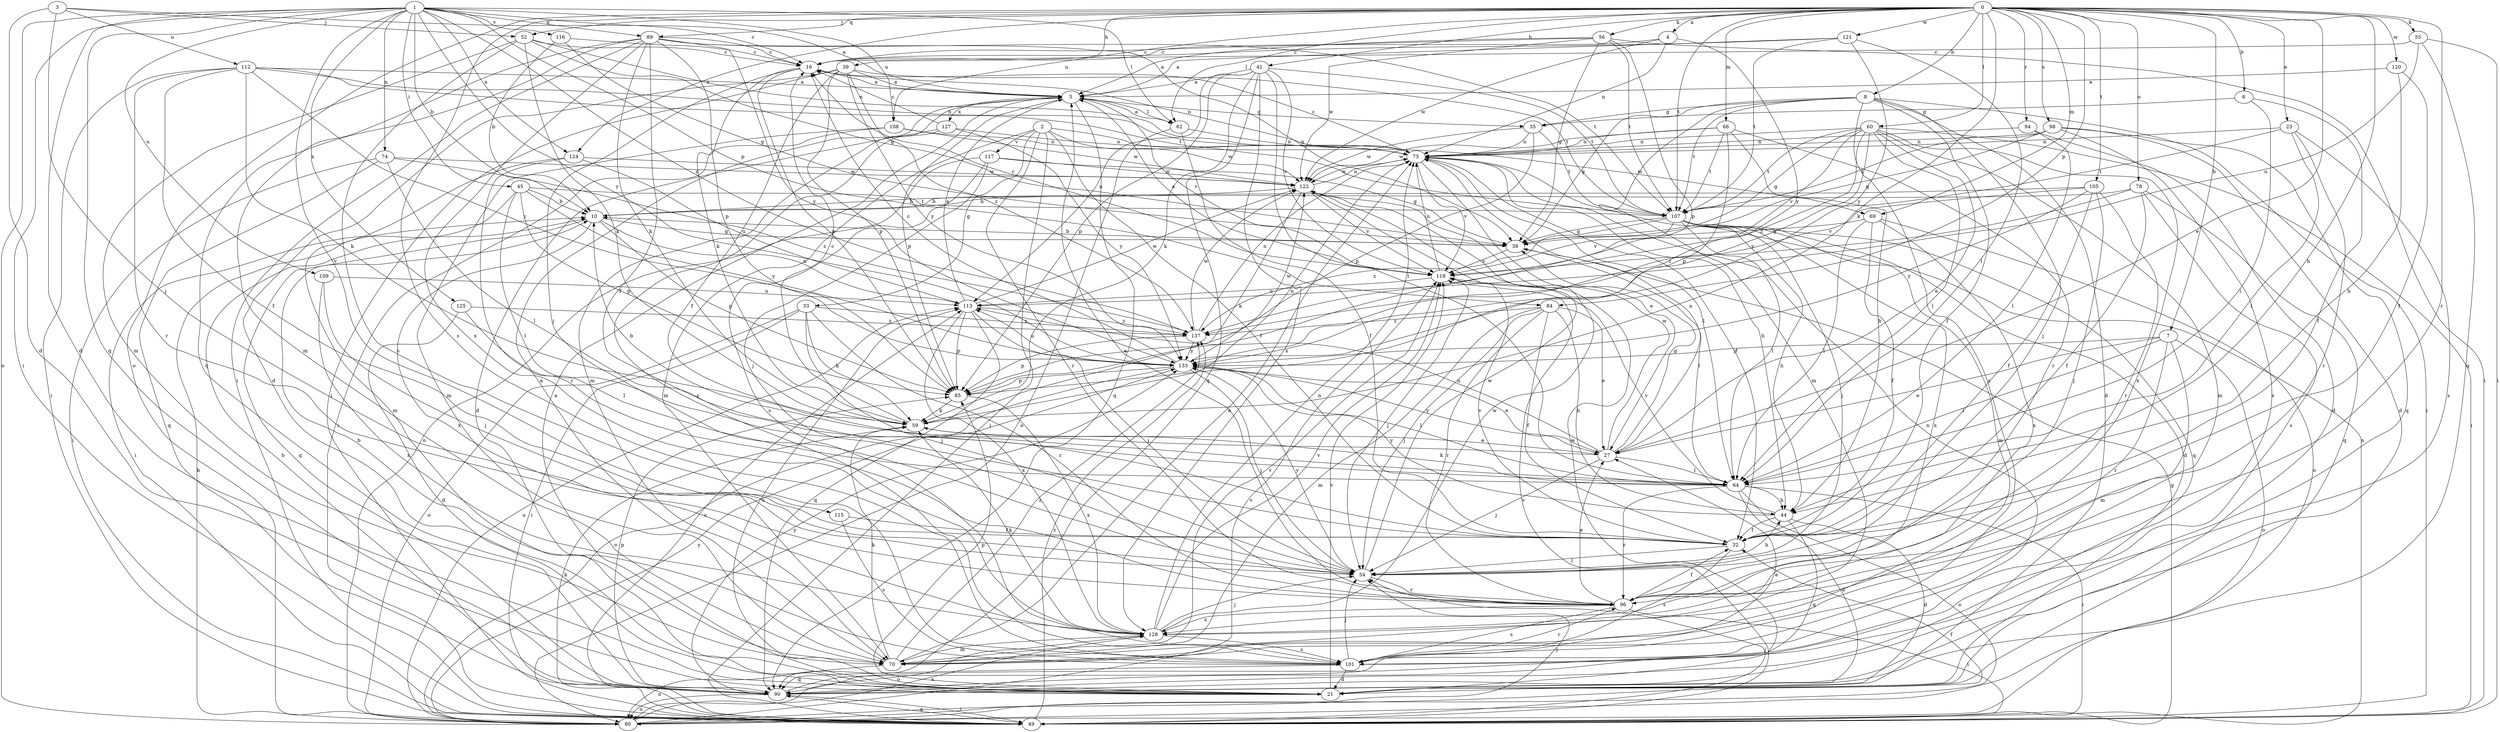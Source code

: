 strict digraph  {
0;
1;
2;
3;
4;
5;
6;
7;
8;
10;
16;
21;
23;
27;
32;
33;
35;
38;
39;
41;
44;
45;
49;
52;
54;
55;
56;
59;
60;
62;
64;
66;
69;
70;
74;
75;
78;
80;
84;
85;
89;
90;
94;
96;
98;
101;
105;
107;
108;
109;
112;
113;
115;
116;
117;
118;
120;
121;
122;
124;
125;
127;
128;
133;
137;
0 -> 4  [label=a];
0 -> 6  [label=b];
0 -> 7  [label=b];
0 -> 8  [label=b];
0 -> 23  [label=e];
0 -> 27  [label=e];
0 -> 39  [label=h];
0 -> 41  [label=h];
0 -> 44  [label=h];
0 -> 52  [label=j];
0 -> 55  [label=k];
0 -> 56  [label=k];
0 -> 59  [label=k];
0 -> 60  [label=l];
0 -> 62  [label=l];
0 -> 66  [label=m];
0 -> 69  [label=m];
0 -> 78  [label=o];
0 -> 80  [label=o];
0 -> 84  [label=p];
0 -> 89  [label=q];
0 -> 94  [label=r];
0 -> 96  [label=r];
0 -> 98  [label=s];
0 -> 101  [label=s];
0 -> 105  [label=t];
0 -> 107  [label=t];
0 -> 108  [label=u];
0 -> 120  [label=w];
0 -> 121  [label=w];
0 -> 124  [label=x];
1 -> 10  [label=b];
1 -> 16  [label=c];
1 -> 21  [label=d];
1 -> 45  [label=i];
1 -> 49  [label=i];
1 -> 62  [label=l];
1 -> 74  [label=n];
1 -> 80  [label=o];
1 -> 84  [label=p];
1 -> 89  [label=q];
1 -> 90  [label=q];
1 -> 108  [label=u];
1 -> 109  [label=u];
1 -> 115  [label=v];
1 -> 116  [label=v];
1 -> 124  [label=x];
1 -> 125  [label=x];
1 -> 133  [label=y];
1 -> 137  [label=z];
2 -> 32  [label=f];
2 -> 33  [label=g];
2 -> 49  [label=i];
2 -> 69  [label=m];
2 -> 70  [label=m];
2 -> 96  [label=r];
2 -> 117  [label=v];
2 -> 122  [label=w];
3 -> 5  [label=a];
3 -> 21  [label=d];
3 -> 52  [label=j];
3 -> 54  [label=j];
3 -> 112  [label=u];
4 -> 16  [label=c];
4 -> 75  [label=n];
4 -> 122  [label=w];
4 -> 133  [label=y];
5 -> 35  [label=g];
5 -> 62  [label=l];
5 -> 70  [label=m];
5 -> 85  [label=p];
5 -> 90  [label=q];
5 -> 118  [label=v];
5 -> 127  [label=x];
6 -> 32  [label=f];
6 -> 35  [label=g];
6 -> 64  [label=l];
7 -> 27  [label=e];
7 -> 64  [label=l];
7 -> 70  [label=m];
7 -> 80  [label=o];
7 -> 96  [label=r];
7 -> 133  [label=y];
8 -> 21  [label=d];
8 -> 32  [label=f];
8 -> 35  [label=g];
8 -> 38  [label=g];
8 -> 49  [label=i];
8 -> 54  [label=j];
8 -> 70  [label=m];
8 -> 101  [label=s];
8 -> 107  [label=t];
10 -> 38  [label=g];
10 -> 85  [label=p];
10 -> 90  [label=q];
10 -> 113  [label=u];
10 -> 128  [label=x];
16 -> 5  [label=a];
16 -> 54  [label=j];
16 -> 59  [label=k];
16 -> 75  [label=n];
16 -> 85  [label=p];
21 -> 5  [label=a];
21 -> 85  [label=p];
21 -> 113  [label=u];
21 -> 118  [label=v];
21 -> 122  [label=w];
23 -> 64  [label=l];
23 -> 75  [label=n];
23 -> 96  [label=r];
23 -> 101  [label=s];
23 -> 107  [label=t];
27 -> 10  [label=b];
27 -> 38  [label=g];
27 -> 54  [label=j];
27 -> 64  [label=l];
27 -> 75  [label=n];
27 -> 113  [label=u];
27 -> 122  [label=w];
27 -> 133  [label=y];
32 -> 54  [label=j];
32 -> 101  [label=s];
32 -> 118  [label=v];
33 -> 49  [label=i];
33 -> 54  [label=j];
33 -> 59  [label=k];
33 -> 80  [label=o];
33 -> 96  [label=r];
33 -> 137  [label=z];
35 -> 75  [label=n];
35 -> 85  [label=p];
35 -> 107  [label=t];
35 -> 122  [label=w];
38 -> 10  [label=b];
38 -> 64  [label=l];
38 -> 118  [label=v];
39 -> 5  [label=a];
39 -> 21  [label=d];
39 -> 32  [label=f];
39 -> 49  [label=i];
39 -> 85  [label=p];
39 -> 107  [label=t];
39 -> 133  [label=y];
39 -> 137  [label=z];
41 -> 5  [label=a];
41 -> 59  [label=k];
41 -> 64  [label=l];
41 -> 85  [label=p];
41 -> 90  [label=q];
41 -> 107  [label=t];
41 -> 113  [label=u];
41 -> 118  [label=v];
41 -> 128  [label=x];
44 -> 21  [label=d];
44 -> 32  [label=f];
44 -> 90  [label=q];
44 -> 118  [label=v];
44 -> 133  [label=y];
45 -> 10  [label=b];
45 -> 49  [label=i];
45 -> 64  [label=l];
45 -> 85  [label=p];
45 -> 107  [label=t];
45 -> 133  [label=y];
49 -> 38  [label=g];
49 -> 54  [label=j];
49 -> 59  [label=k];
49 -> 75  [label=n];
49 -> 90  [label=q];
49 -> 113  [label=u];
49 -> 118  [label=v];
49 -> 137  [label=z];
52 -> 16  [label=c];
52 -> 38  [label=g];
52 -> 59  [label=k];
52 -> 70  [label=m];
52 -> 75  [label=n];
52 -> 101  [label=s];
54 -> 44  [label=h];
54 -> 96  [label=r];
54 -> 122  [label=w];
54 -> 133  [label=y];
55 -> 16  [label=c];
55 -> 49  [label=i];
55 -> 90  [label=q];
55 -> 113  [label=u];
56 -> 5  [label=a];
56 -> 16  [label=c];
56 -> 38  [label=g];
56 -> 49  [label=i];
56 -> 85  [label=p];
56 -> 107  [label=t];
56 -> 122  [label=w];
59 -> 16  [label=c];
59 -> 27  [label=e];
59 -> 75  [label=n];
60 -> 27  [label=e];
60 -> 38  [label=g];
60 -> 49  [label=i];
60 -> 64  [label=l];
60 -> 70  [label=m];
60 -> 75  [label=n];
60 -> 107  [label=t];
60 -> 118  [label=v];
60 -> 128  [label=x];
60 -> 133  [label=y];
60 -> 137  [label=z];
62 -> 5  [label=a];
62 -> 32  [label=f];
62 -> 75  [label=n];
62 -> 80  [label=o];
64 -> 21  [label=d];
64 -> 44  [label=h];
64 -> 49  [label=i];
64 -> 59  [label=k];
64 -> 80  [label=o];
64 -> 96  [label=r];
66 -> 44  [label=h];
66 -> 75  [label=n];
66 -> 85  [label=p];
66 -> 96  [label=r];
66 -> 107  [label=t];
66 -> 122  [label=w];
69 -> 32  [label=f];
69 -> 38  [label=g];
69 -> 64  [label=l];
69 -> 80  [label=o];
69 -> 128  [label=x];
70 -> 5  [label=a];
70 -> 59  [label=k];
70 -> 75  [label=n];
70 -> 80  [label=o];
70 -> 118  [label=v];
70 -> 137  [label=z];
74 -> 49  [label=i];
74 -> 64  [label=l];
74 -> 90  [label=q];
74 -> 122  [label=w];
74 -> 137  [label=z];
75 -> 16  [label=c];
75 -> 27  [label=e];
75 -> 32  [label=f];
75 -> 44  [label=h];
75 -> 64  [label=l];
75 -> 118  [label=v];
75 -> 122  [label=w];
78 -> 10  [label=b];
78 -> 32  [label=f];
78 -> 90  [label=q];
78 -> 101  [label=s];
78 -> 137  [label=z];
80 -> 10  [label=b];
80 -> 32  [label=f];
80 -> 54  [label=j];
80 -> 113  [label=u];
80 -> 118  [label=v];
80 -> 128  [label=x];
80 -> 133  [label=y];
84 -> 27  [label=e];
84 -> 32  [label=f];
84 -> 44  [label=h];
84 -> 54  [label=j];
84 -> 70  [label=m];
84 -> 96  [label=r];
84 -> 137  [label=z];
85 -> 59  [label=k];
85 -> 128  [label=x];
89 -> 16  [label=c];
89 -> 32  [label=f];
89 -> 38  [label=g];
89 -> 49  [label=i];
89 -> 59  [label=k];
89 -> 70  [label=m];
89 -> 85  [label=p];
89 -> 90  [label=q];
89 -> 107  [label=t];
89 -> 128  [label=x];
89 -> 133  [label=y];
90 -> 10  [label=b];
90 -> 27  [label=e];
90 -> 49  [label=i];
90 -> 75  [label=n];
90 -> 80  [label=o];
90 -> 85  [label=p];
90 -> 133  [label=y];
94 -> 21  [label=d];
94 -> 64  [label=l];
94 -> 75  [label=n];
96 -> 5  [label=a];
96 -> 27  [label=e];
96 -> 32  [label=f];
96 -> 49  [label=i];
96 -> 101  [label=s];
96 -> 128  [label=x];
98 -> 21  [label=d];
98 -> 38  [label=g];
98 -> 75  [label=n];
98 -> 90  [label=q];
98 -> 101  [label=s];
98 -> 107  [label=t];
101 -> 10  [label=b];
101 -> 21  [label=d];
101 -> 54  [label=j];
101 -> 90  [label=q];
101 -> 96  [label=r];
105 -> 10  [label=b];
105 -> 32  [label=f];
105 -> 54  [label=j];
105 -> 96  [label=r];
105 -> 118  [label=v];
105 -> 133  [label=y];
107 -> 21  [label=d];
107 -> 38  [label=g];
107 -> 44  [label=h];
107 -> 54  [label=j];
107 -> 64  [label=l];
107 -> 70  [label=m];
107 -> 90  [label=q];
107 -> 118  [label=v];
107 -> 128  [label=x];
107 -> 137  [label=z];
108 -> 49  [label=i];
108 -> 70  [label=m];
108 -> 75  [label=n];
108 -> 122  [label=w];
109 -> 54  [label=j];
109 -> 113  [label=u];
109 -> 128  [label=x];
112 -> 5  [label=a];
112 -> 32  [label=f];
112 -> 49  [label=i];
112 -> 59  [label=k];
112 -> 75  [label=n];
112 -> 96  [label=r];
112 -> 107  [label=t];
112 -> 133  [label=y];
113 -> 5  [label=a];
113 -> 54  [label=j];
113 -> 85  [label=p];
113 -> 90  [label=q];
113 -> 122  [label=w];
113 -> 128  [label=x];
113 -> 137  [label=z];
115 -> 32  [label=f];
115 -> 101  [label=s];
116 -> 10  [label=b];
116 -> 16  [label=c];
116 -> 38  [label=g];
117 -> 38  [label=g];
117 -> 54  [label=j];
117 -> 80  [label=o];
117 -> 101  [label=s];
117 -> 122  [label=w];
118 -> 5  [label=a];
118 -> 16  [label=c];
118 -> 54  [label=j];
118 -> 75  [label=n];
118 -> 113  [label=u];
120 -> 5  [label=a];
120 -> 32  [label=f];
120 -> 44  [label=h];
121 -> 5  [label=a];
121 -> 16  [label=c];
121 -> 64  [label=l];
121 -> 107  [label=t];
121 -> 133  [label=y];
122 -> 10  [label=b];
122 -> 59  [label=k];
122 -> 75  [label=n];
122 -> 118  [label=v];
124 -> 70  [label=m];
124 -> 96  [label=r];
124 -> 113  [label=u];
124 -> 122  [label=w];
125 -> 21  [label=d];
125 -> 64  [label=l];
125 -> 137  [label=z];
127 -> 16  [label=c];
127 -> 21  [label=d];
127 -> 75  [label=n];
127 -> 101  [label=s];
127 -> 133  [label=y];
128 -> 54  [label=j];
128 -> 59  [label=k];
128 -> 70  [label=m];
128 -> 75  [label=n];
128 -> 80  [label=o];
128 -> 101  [label=s];
128 -> 118  [label=v];
128 -> 122  [label=w];
133 -> 16  [label=c];
133 -> 27  [label=e];
133 -> 54  [label=j];
133 -> 64  [label=l];
133 -> 80  [label=o];
133 -> 85  [label=p];
133 -> 113  [label=u];
133 -> 122  [label=w];
137 -> 75  [label=n];
137 -> 85  [label=p];
137 -> 122  [label=w];
137 -> 133  [label=y];
}
